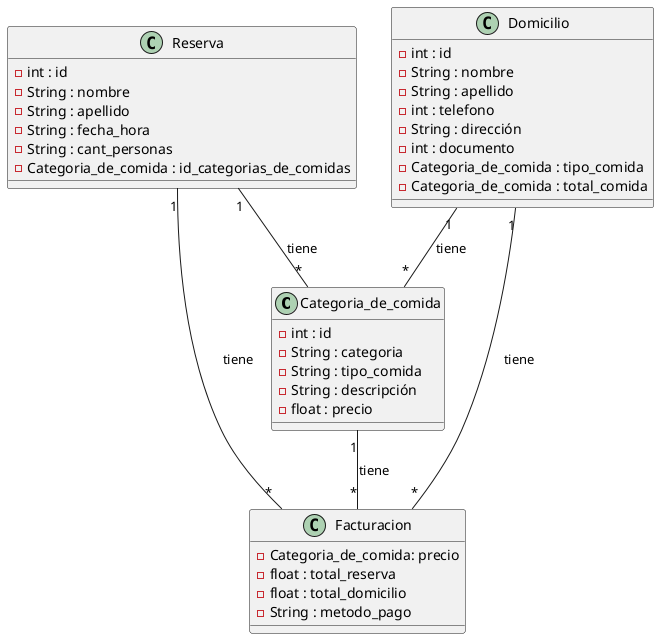 > Script de la base de datos
```sql
    DROP DATABASE IF EXISTS parcial;

    CREATE DATABASE parcial;

    USE parcial;

    CREATE table categorias_de_carros (
        id INT NOT NULL PRIMARY KEY AUTO_INCREMENT,
        categoria VARCHAR1(150) NOT NULL UNIQUE,
        tipo_vehiculo VARCHAR(150) NOT NULL,
        descripción VARCHAR(150) NOT NULL
        
    ); 

    CREATE table autos (
        id INT NOT NULL PRIMARY KEY AUTO_INCREMENT,
        marca VARCHAR(150) NOT NULL,
        garantia DATE NOT NULL,
        cilindraje INT NOT NULL,
        FOREIGN KEY (id_categorias_de_carros) REFERENCES categorias_de_carros(id),
        descripciónVARCHAR(150) NOT NULL
    ); 

    CREATE table persona (
        id INT NOT NULL PRIMARY KEY AUTO_INCREMENT,
        nombre VARCHAR1(150) NOT NULL UNIQUE,
        apellido VARCHAR(150) NOT NULL,
        telefono INT NOT NULL,
        dirección VARCHAR(150) NOT NULL,
        documento INT NOT NULL
    ); 

    CREATE table Autos_persona  (
        id INT NOT NULL PRIMARY KEY AUTO_INCREMENT,
        FOREIGN KEY (id_autos) REFERENCES autos(id),
        FOREIGN KEY (id_persona) REFERENCES persona(id),
        descripción VARCHAR(150) NOT NULL
        
    ); 
```


@startuml BaseDatos

class Categoria_de_comida{
    - int : id
    - String : categoria
    - String : tipo_comida
    - String : descripción
    - float : precio
}

class Facturacion{
    - Categoria_de_comida: precio
    - float : total_reserva
    - float : total_domicilio
    - String : metodo_pago
}

class Reserva{
    - int : id
    - String : nombre
    - String : apellido
    - String : fecha_hora
    - String : cant_personas
    - Categoria_de_comida : id_categorias_de_comidas 
}

class Domicilio{
    - int : id
    - String : nombre
    - String : apellido
    - int : telefono
    - String : dirección
    - int : documento
    - Categoria_de_comida : tipo_comida
    - Categoria_de_comida : total_comida
}

Categoria_de_comida "1" -- "*" Facturacion : tiene
Reserva "1" -- "*" Categoria_de_comida : tiene
Domicilio "1" -- "*" Categoria_de_comida : tiene
Reserva "1" -- "*" Facturacion : tiene
Domicilio "1" -- "*" Facturacion : tiene

@enduml
